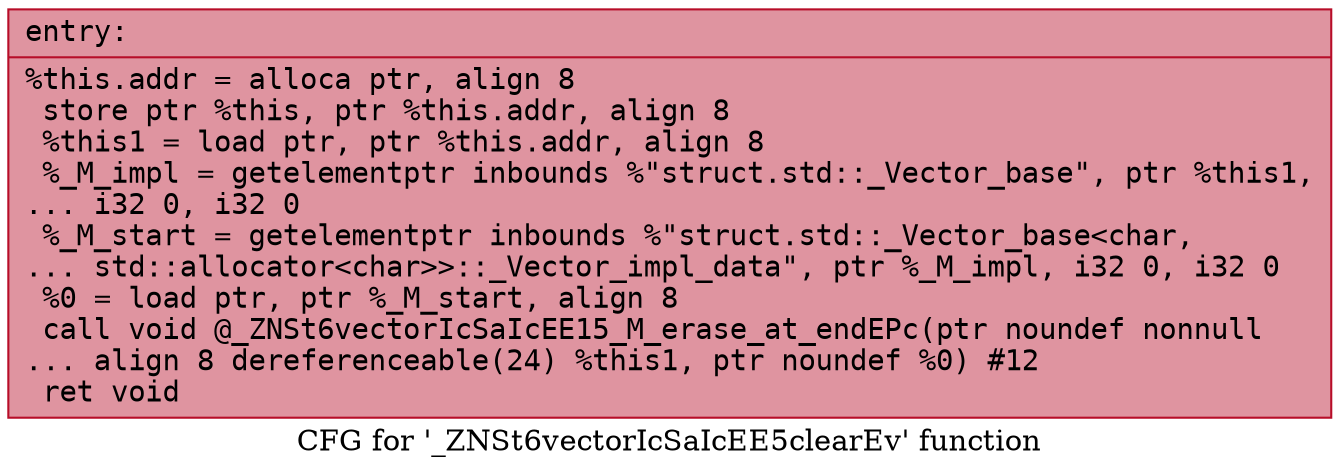 digraph "CFG for '_ZNSt6vectorIcSaIcEE5clearEv' function" {
	label="CFG for '_ZNSt6vectorIcSaIcEE5clearEv' function";

	Node0x5555abc1add0 [shape=record,color="#b70d28ff", style=filled, fillcolor="#b70d2870" fontname="Courier",label="{entry:\l|  %this.addr = alloca ptr, align 8\l  store ptr %this, ptr %this.addr, align 8\l  %this1 = load ptr, ptr %this.addr, align 8\l  %_M_impl = getelementptr inbounds %\"struct.std::_Vector_base\", ptr %this1,\l... i32 0, i32 0\l  %_M_start = getelementptr inbounds %\"struct.std::_Vector_base\<char,\l... std::allocator\<char\>\>::_Vector_impl_data\", ptr %_M_impl, i32 0, i32 0\l  %0 = load ptr, ptr %_M_start, align 8\l  call void @_ZNSt6vectorIcSaIcEE15_M_erase_at_endEPc(ptr noundef nonnull\l... align 8 dereferenceable(24) %this1, ptr noundef %0) #12\l  ret void\l}"];
}

